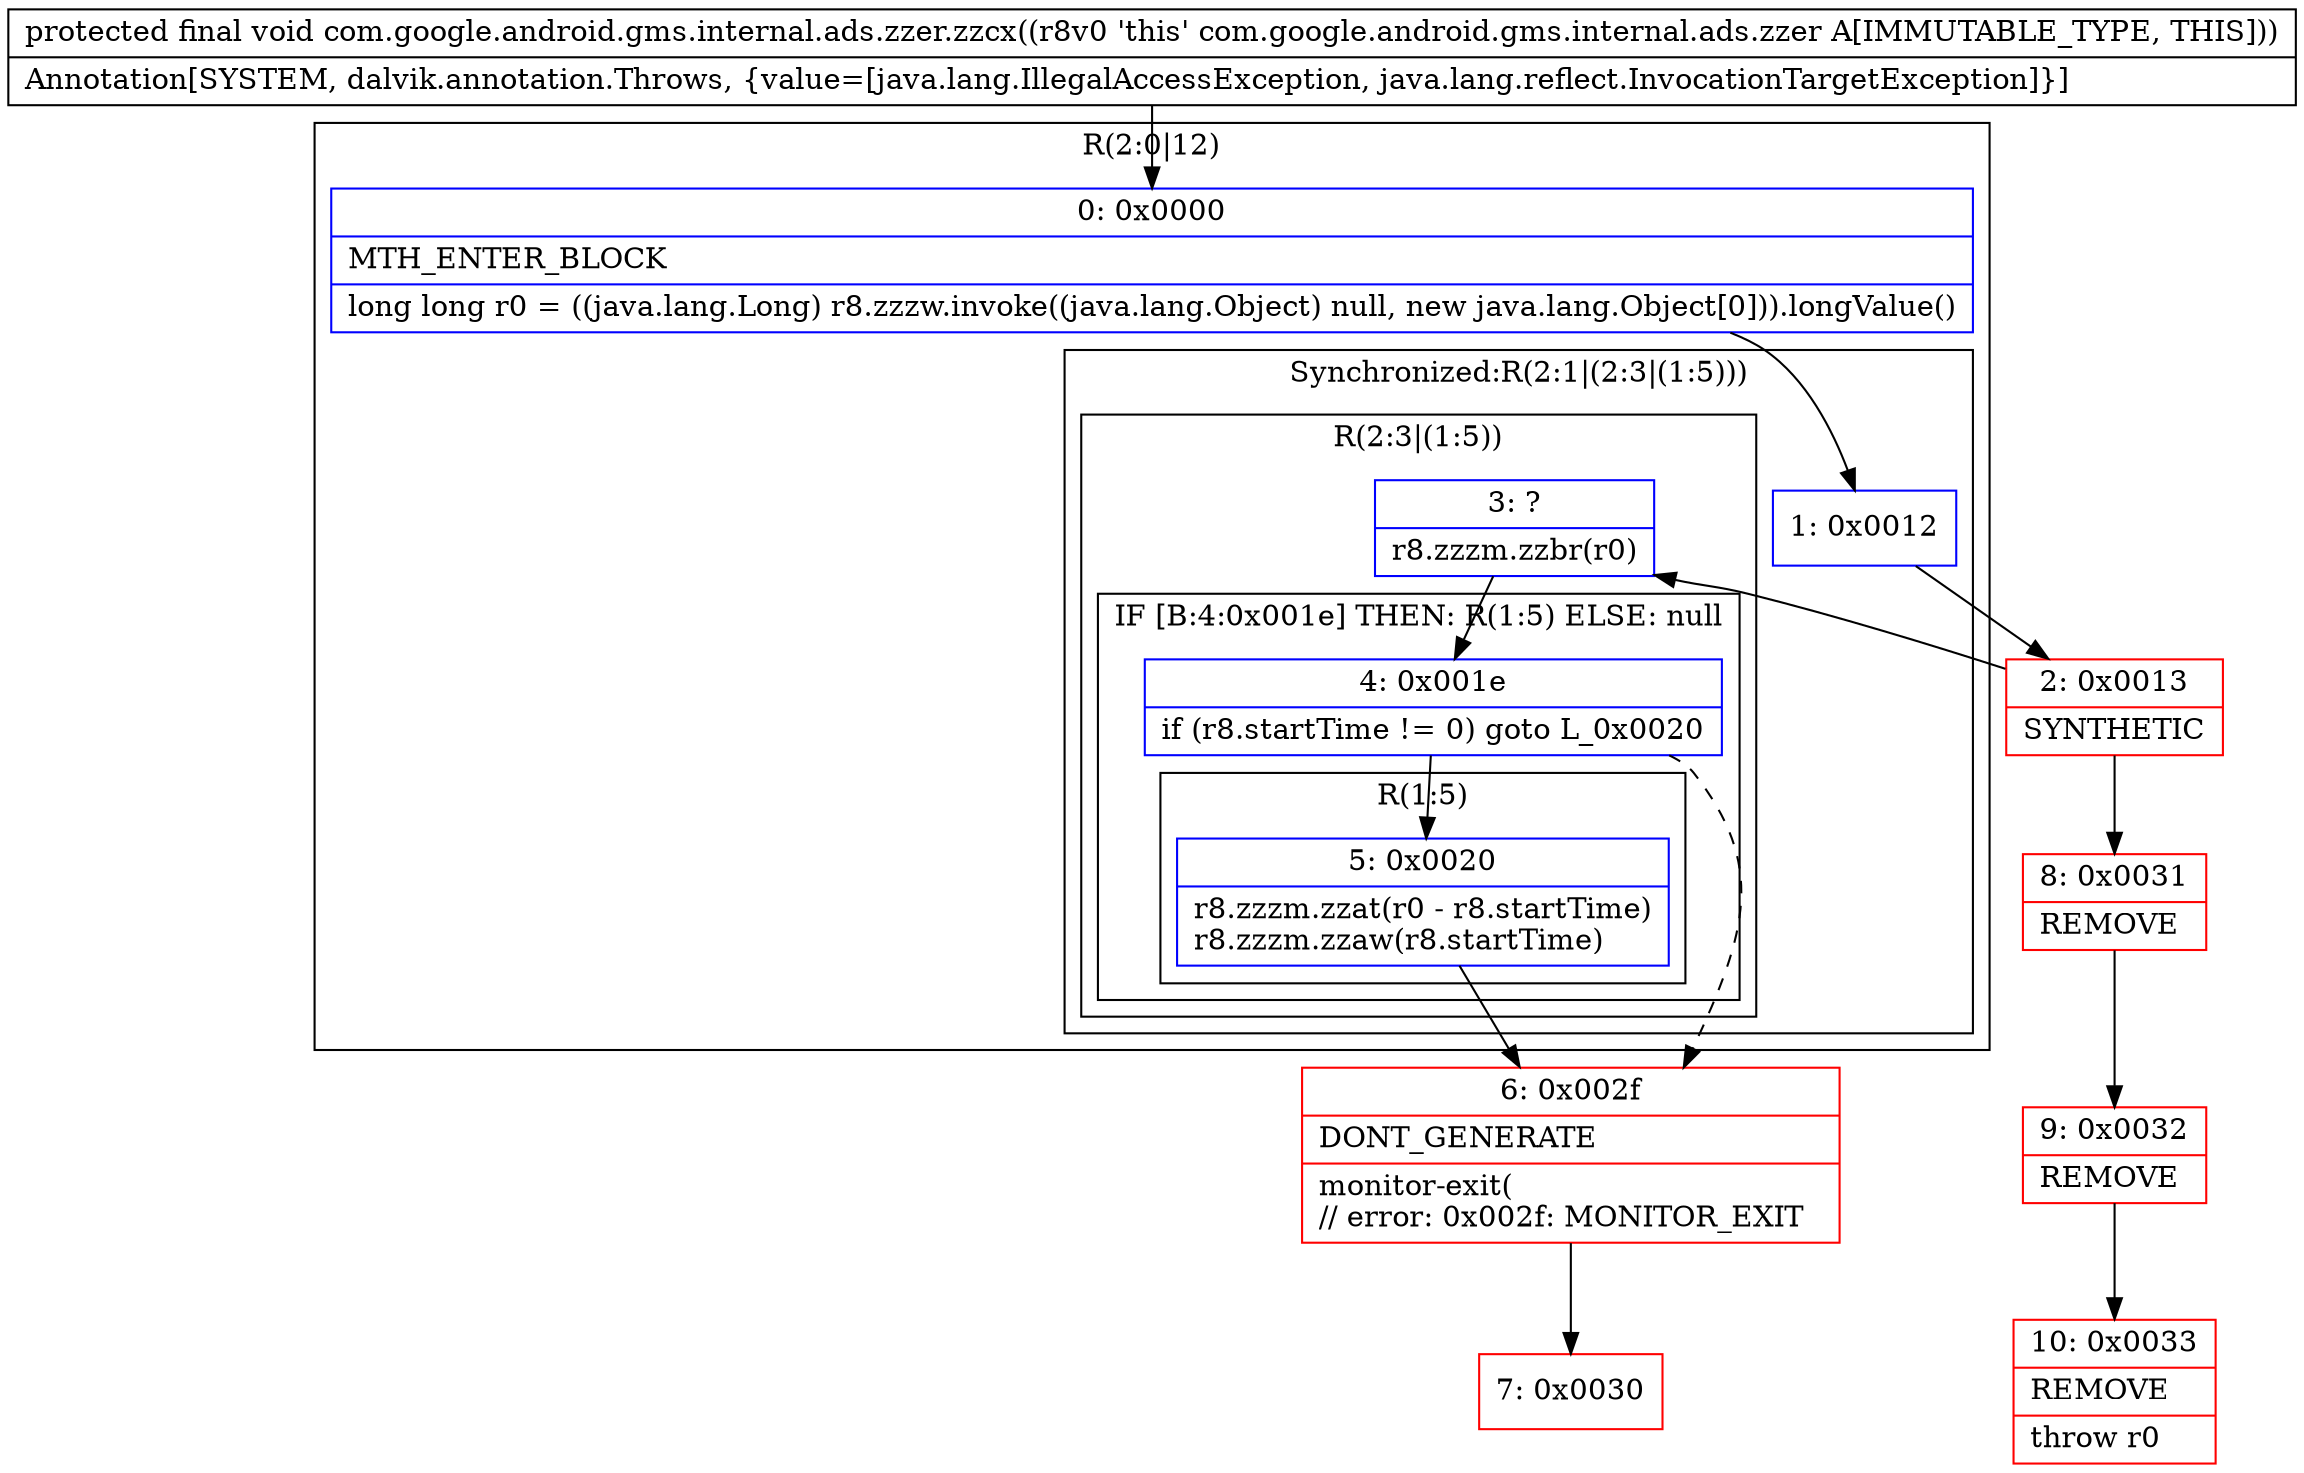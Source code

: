 digraph "CFG forcom.google.android.gms.internal.ads.zzer.zzcx()V" {
subgraph cluster_Region_526764516 {
label = "R(2:0|12)";
node [shape=record,color=blue];
Node_0 [shape=record,label="{0\:\ 0x0000|MTH_ENTER_BLOCK\l|long long r0 = ((java.lang.Long) r8.zzzw.invoke((java.lang.Object) null, new java.lang.Object[0])).longValue()\l}"];
subgraph cluster_SynchronizedRegion_419050576 {
label = "Synchronized:R(2:1|(2:3|(1:5)))";
node [shape=record,color=blue];
Node_1 [shape=record,label="{1\:\ 0x0012}"];
subgraph cluster_Region_983567952 {
label = "R(2:3|(1:5))";
node [shape=record,color=blue];
Node_3 [shape=record,label="{3\:\ ?|r8.zzzm.zzbr(r0)\l}"];
subgraph cluster_IfRegion_580021137 {
label = "IF [B:4:0x001e] THEN: R(1:5) ELSE: null";
node [shape=record,color=blue];
Node_4 [shape=record,label="{4\:\ 0x001e|if (r8.startTime != 0) goto L_0x0020\l}"];
subgraph cluster_Region_1510277124 {
label = "R(1:5)";
node [shape=record,color=blue];
Node_5 [shape=record,label="{5\:\ 0x0020|r8.zzzm.zzat(r0 \- r8.startTime)\lr8.zzzm.zzaw(r8.startTime)\l}"];
}
}
}
}
}
Node_2 [shape=record,color=red,label="{2\:\ 0x0013|SYNTHETIC\l}"];
Node_6 [shape=record,color=red,label="{6\:\ 0x002f|DONT_GENERATE\l|monitor\-exit(\l\/\/ error: 0x002f: MONITOR_EXIT  \l}"];
Node_7 [shape=record,color=red,label="{7\:\ 0x0030}"];
Node_8 [shape=record,color=red,label="{8\:\ 0x0031|REMOVE\l}"];
Node_9 [shape=record,color=red,label="{9\:\ 0x0032|REMOVE\l}"];
Node_10 [shape=record,color=red,label="{10\:\ 0x0033|REMOVE\l|throw r0\l}"];
MethodNode[shape=record,label="{protected final void com.google.android.gms.internal.ads.zzer.zzcx((r8v0 'this' com.google.android.gms.internal.ads.zzer A[IMMUTABLE_TYPE, THIS]))  | Annotation[SYSTEM, dalvik.annotation.Throws, \{value=[java.lang.IllegalAccessException, java.lang.reflect.InvocationTargetException]\}]\l}"];
MethodNode -> Node_0;
Node_0 -> Node_1;
Node_1 -> Node_2;
Node_3 -> Node_4;
Node_4 -> Node_5;
Node_4 -> Node_6[style=dashed];
Node_5 -> Node_6;
Node_2 -> Node_3;
Node_2 -> Node_8;
Node_6 -> Node_7;
Node_8 -> Node_9;
Node_9 -> Node_10;
}


